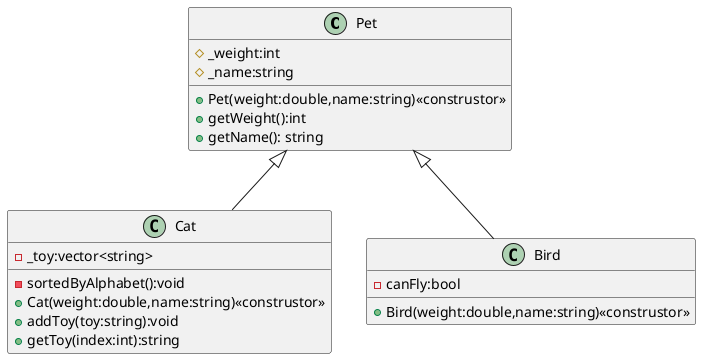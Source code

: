 @startuml Problem5 
    class Pet{
        #_weight:int
        #_name:string
        + Pet(weight:double,name:string)<<construstor>>
        + getWeight():int
        + getName(): string
    }

    class Cat{
        - _toy:vector<string>
        - sortedByAlphabet():void
        + Cat(weight:double,name:string)<<construstor>>
        +addToy(toy:string):void
        +getToy(index:int):string
    }

    class Bird{
        - canFly:bool
        +Bird(weight:double,name:string)<<construstor>>
    }

    Pet <|-- Cat
    Pet <|-- Bird
@enduml